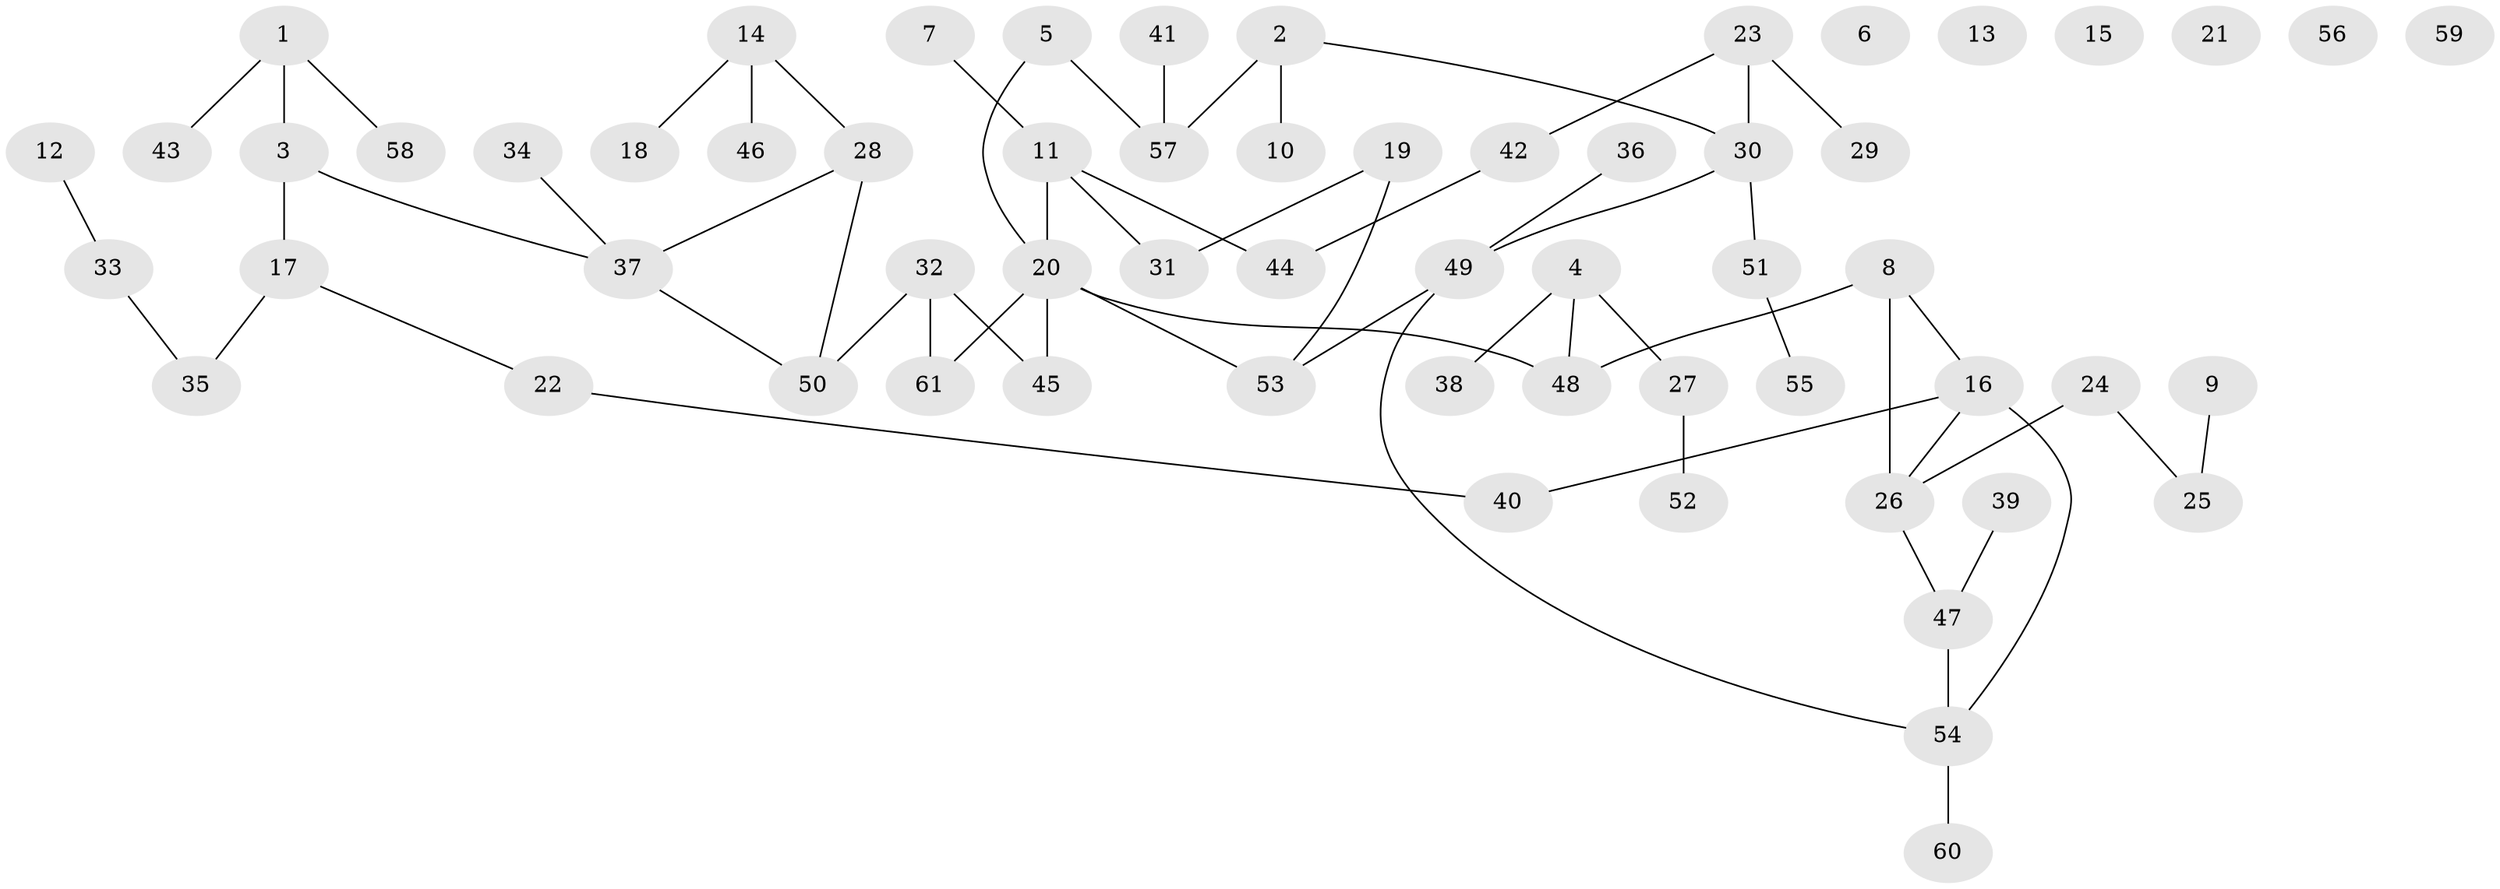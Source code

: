 // coarse degree distribution, {0: 0.2, 1: 0.26666666666666666, 4: 0.13333333333333333, 6: 0.03333333333333333, 3: 0.13333333333333333, 2: 0.23333333333333334}
// Generated by graph-tools (version 1.1) at 2025/43/03/04/25 21:43:43]
// undirected, 61 vertices, 63 edges
graph export_dot {
graph [start="1"]
  node [color=gray90,style=filled];
  1;
  2;
  3;
  4;
  5;
  6;
  7;
  8;
  9;
  10;
  11;
  12;
  13;
  14;
  15;
  16;
  17;
  18;
  19;
  20;
  21;
  22;
  23;
  24;
  25;
  26;
  27;
  28;
  29;
  30;
  31;
  32;
  33;
  34;
  35;
  36;
  37;
  38;
  39;
  40;
  41;
  42;
  43;
  44;
  45;
  46;
  47;
  48;
  49;
  50;
  51;
  52;
  53;
  54;
  55;
  56;
  57;
  58;
  59;
  60;
  61;
  1 -- 3;
  1 -- 43;
  1 -- 58;
  2 -- 10;
  2 -- 30;
  2 -- 57;
  3 -- 17;
  3 -- 37;
  4 -- 27;
  4 -- 38;
  4 -- 48;
  5 -- 20;
  5 -- 57;
  7 -- 11;
  8 -- 16;
  8 -- 26;
  8 -- 48;
  9 -- 25;
  11 -- 20;
  11 -- 31;
  11 -- 44;
  12 -- 33;
  14 -- 18;
  14 -- 28;
  14 -- 46;
  16 -- 26;
  16 -- 40;
  16 -- 54;
  17 -- 22;
  17 -- 35;
  19 -- 31;
  19 -- 53;
  20 -- 45;
  20 -- 48;
  20 -- 53;
  20 -- 61;
  22 -- 40;
  23 -- 29;
  23 -- 30;
  23 -- 42;
  24 -- 25;
  24 -- 26;
  26 -- 47;
  27 -- 52;
  28 -- 37;
  28 -- 50;
  30 -- 49;
  30 -- 51;
  32 -- 45;
  32 -- 50;
  32 -- 61;
  33 -- 35;
  34 -- 37;
  36 -- 49;
  37 -- 50;
  39 -- 47;
  41 -- 57;
  42 -- 44;
  47 -- 54;
  49 -- 53;
  49 -- 54;
  51 -- 55;
  54 -- 60;
}
